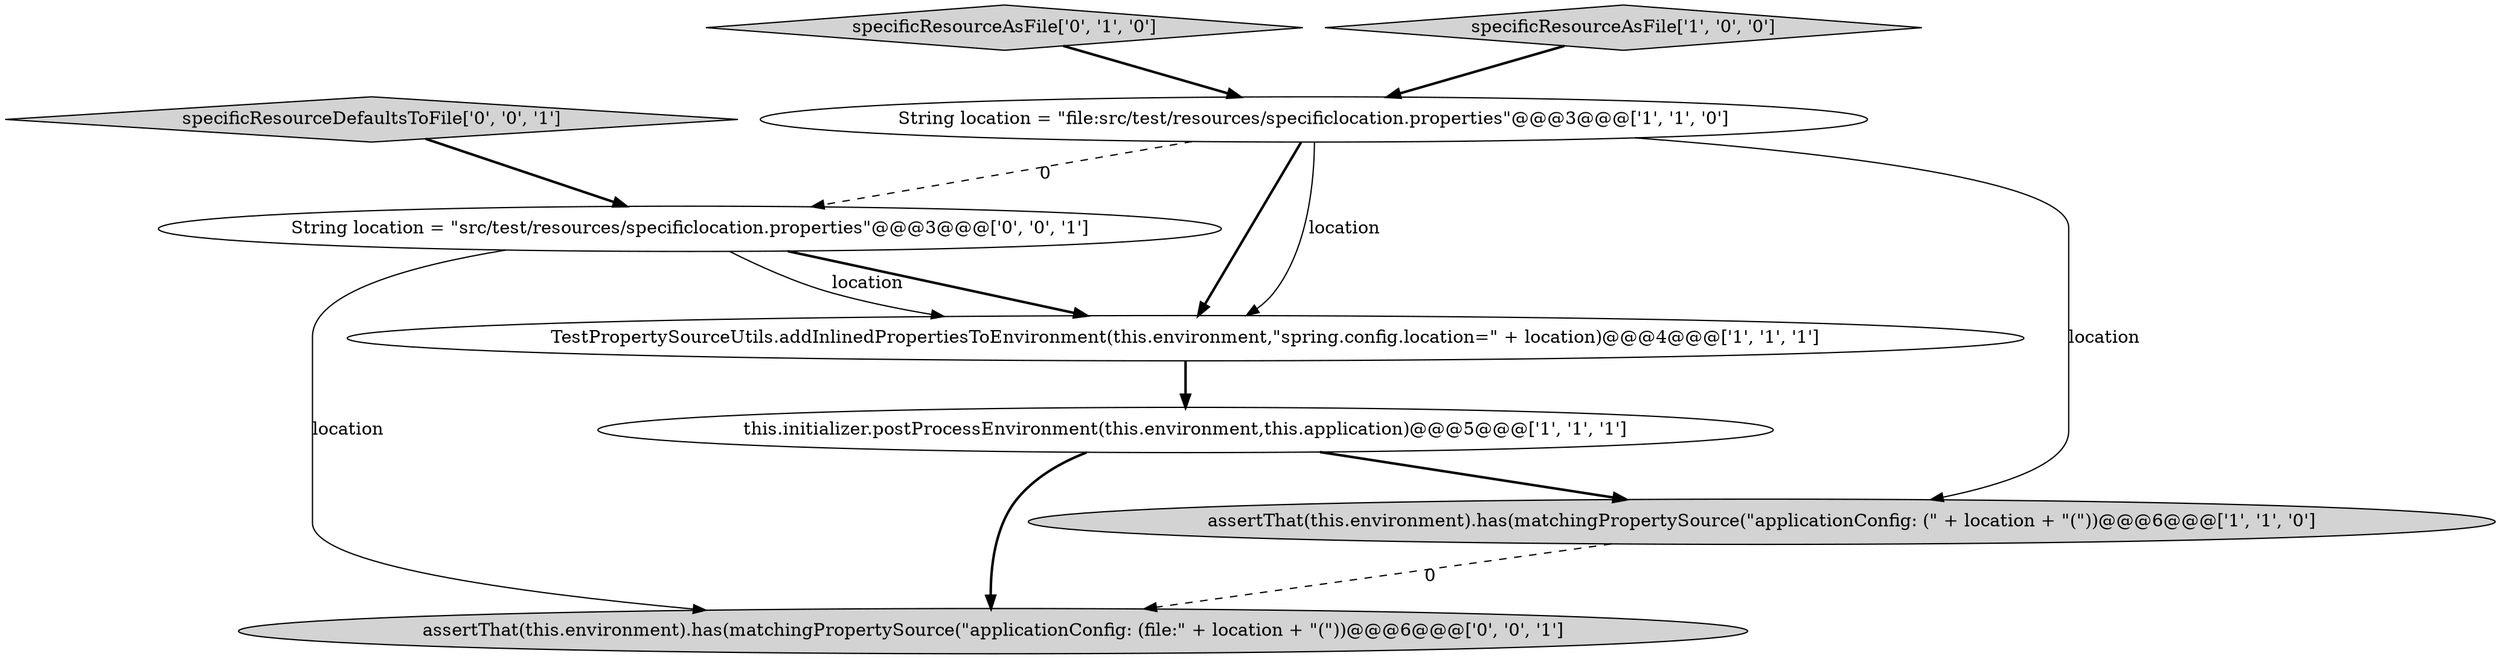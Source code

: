digraph {
4 [style = filled, label = "String location = \"file:src/test/resources/specificlocation.properties\"@@@3@@@['1', '1', '0']", fillcolor = white, shape = ellipse image = "AAA0AAABBB1BBB"];
0 [style = filled, label = "TestPropertySourceUtils.addInlinedPropertiesToEnvironment(this.environment,\"spring.config.location=\" + location)@@@4@@@['1', '1', '1']", fillcolor = white, shape = ellipse image = "AAA0AAABBB1BBB"];
1 [style = filled, label = "this.initializer.postProcessEnvironment(this.environment,this.application)@@@5@@@['1', '1', '1']", fillcolor = white, shape = ellipse image = "AAA0AAABBB1BBB"];
6 [style = filled, label = "specificResourceDefaultsToFile['0', '0', '1']", fillcolor = lightgray, shape = diamond image = "AAA0AAABBB3BBB"];
3 [style = filled, label = "assertThat(this.environment).has(matchingPropertySource(\"applicationConfig: (\" + location + \"(\"))@@@6@@@['1', '1', '0']", fillcolor = lightgray, shape = ellipse image = "AAA0AAABBB1BBB"];
7 [style = filled, label = "String location = \"src/test/resources/specificlocation.properties\"@@@3@@@['0', '0', '1']", fillcolor = white, shape = ellipse image = "AAA0AAABBB3BBB"];
8 [style = filled, label = "assertThat(this.environment).has(matchingPropertySource(\"applicationConfig: (file:\" + location + \"(\"))@@@6@@@['0', '0', '1']", fillcolor = lightgray, shape = ellipse image = "AAA0AAABBB3BBB"];
5 [style = filled, label = "specificResourceAsFile['0', '1', '0']", fillcolor = lightgray, shape = diamond image = "AAA0AAABBB2BBB"];
2 [style = filled, label = "specificResourceAsFile['1', '0', '0']", fillcolor = lightgray, shape = diamond image = "AAA0AAABBB1BBB"];
1->3 [style = bold, label=""];
4->3 [style = solid, label="location"];
3->8 [style = dashed, label="0"];
7->8 [style = solid, label="location"];
7->0 [style = bold, label=""];
1->8 [style = bold, label=""];
7->0 [style = solid, label="location"];
6->7 [style = bold, label=""];
4->0 [style = solid, label="location"];
2->4 [style = bold, label=""];
4->7 [style = dashed, label="0"];
0->1 [style = bold, label=""];
5->4 [style = bold, label=""];
4->0 [style = bold, label=""];
}
